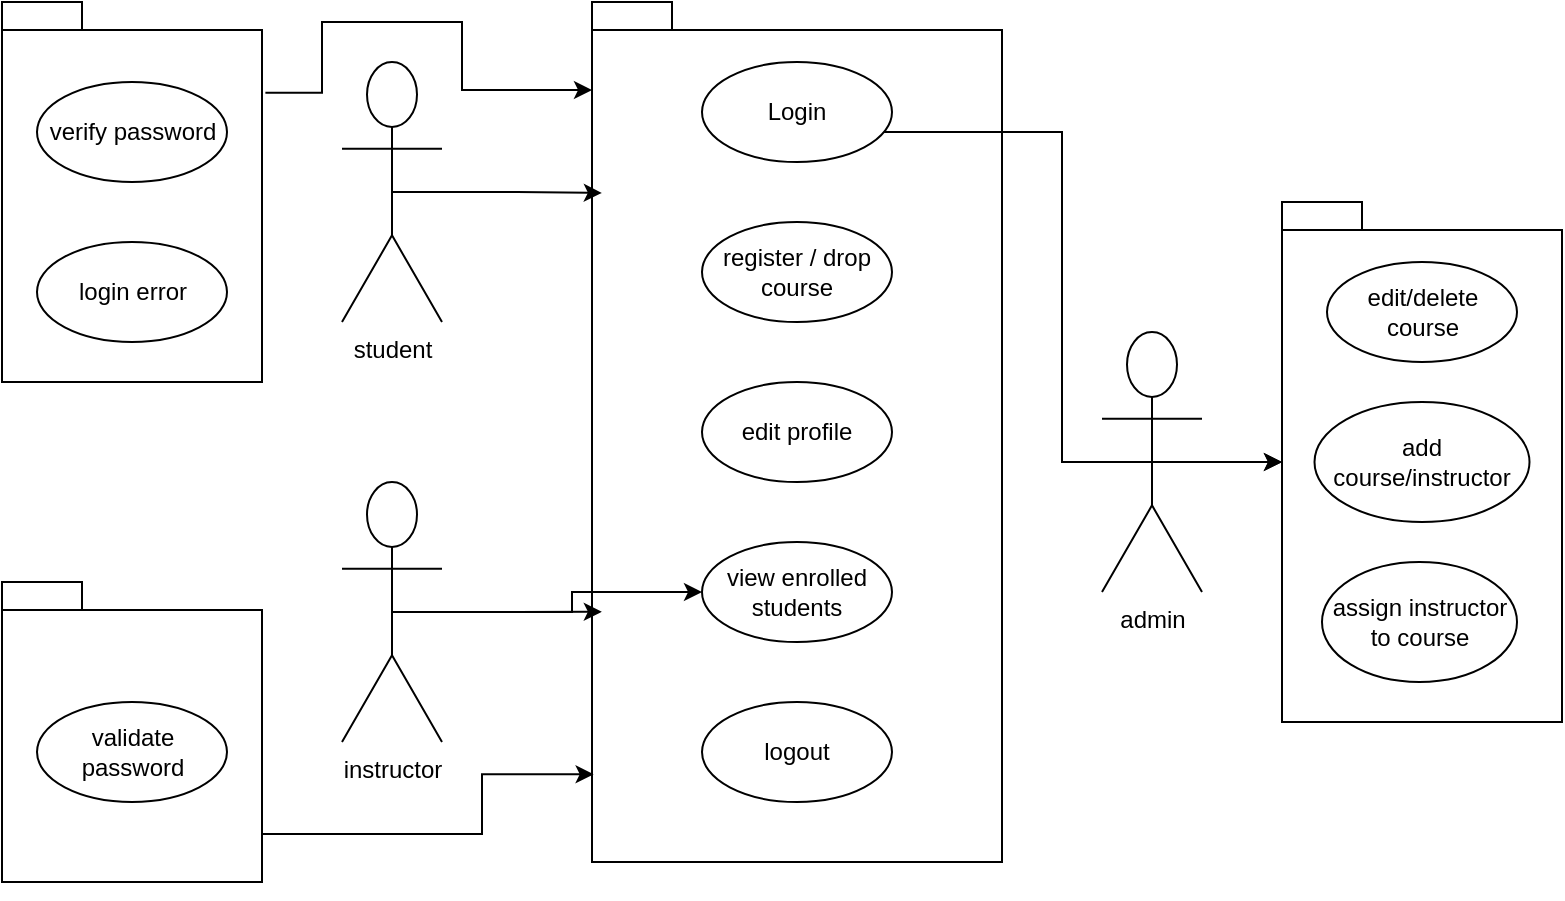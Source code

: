 <mxfile version="21.1.0" type="github">
  <diagram name="Page-1" id="7_4E7ZVMQ_uhjPQ3NrtN">
    <mxGraphModel dx="1154" dy="553" grid="1" gridSize="10" guides="1" tooltips="1" connect="1" arrows="1" fold="1" page="1" pageScale="1" pageWidth="850" pageHeight="1100" math="0" shadow="0">
      <root>
        <mxCell id="0" />
        <mxCell id="1" parent="0" />
        <mxCell id="io4pZTeNRwslbjd337kG-1" value="student" style="shape=umlActor;verticalLabelPosition=bottom;verticalAlign=top;html=1;outlineConnect=0;" vertex="1" parent="1">
          <mxGeometry x="220" y="350" width="50" height="130" as="geometry" />
        </mxCell>
        <mxCell id="io4pZTeNRwslbjd337kG-24" style="edgeStyle=orthogonalEdgeStyle;rounded=0;orthogonalLoop=1;jettySize=auto;html=1;" edge="1" parent="1" source="io4pZTeNRwslbjd337kG-2" target="io4pZTeNRwslbjd337kG-11">
          <mxGeometry relative="1" as="geometry">
            <mxPoint x="580" y="560" as="targetPoint" />
          </mxGeometry>
        </mxCell>
        <mxCell id="io4pZTeNRwslbjd337kG-2" value="admin" style="shape=umlActor;verticalLabelPosition=bottom;verticalAlign=top;html=1;outlineConnect=0;" vertex="1" parent="1">
          <mxGeometry x="600" y="485" width="50" height="130" as="geometry" />
        </mxCell>
        <mxCell id="io4pZTeNRwslbjd337kG-4" value="instructor" style="shape=umlActor;verticalLabelPosition=bottom;verticalAlign=top;html=1;outlineConnect=0;" vertex="1" parent="1">
          <mxGeometry x="220" y="560" width="50" height="130" as="geometry" />
        </mxCell>
        <mxCell id="io4pZTeNRwslbjd337kG-8" value="" style="shape=folder;fontStyle=1;spacingTop=10;tabWidth=40;tabHeight=14;tabPosition=left;html=1;whiteSpace=wrap;" vertex="1" parent="1">
          <mxGeometry x="345" y="320" width="205" height="430" as="geometry" />
        </mxCell>
        <mxCell id="io4pZTeNRwslbjd337kG-31" style="edgeStyle=orthogonalEdgeStyle;rounded=0;orthogonalLoop=1;jettySize=auto;html=1;exitX=0;exitY=0;exitDx=130;exitDy=146;exitPerimeter=0;entryX=0.004;entryY=0.898;entryDx=0;entryDy=0;entryPerimeter=0;" edge="1" parent="1" source="io4pZTeNRwslbjd337kG-9" target="io4pZTeNRwslbjd337kG-8">
          <mxGeometry relative="1" as="geometry">
            <Array as="points">
              <mxPoint x="290" y="736" />
              <mxPoint x="290" y="706" />
            </Array>
          </mxGeometry>
        </mxCell>
        <mxCell id="io4pZTeNRwslbjd337kG-9" value="" style="shape=folder;fontStyle=1;spacingTop=10;tabWidth=40;tabHeight=14;tabPosition=left;html=1;whiteSpace=wrap;" vertex="1" parent="1">
          <mxGeometry x="50" y="610" width="130" height="150" as="geometry" />
        </mxCell>
        <mxCell id="io4pZTeNRwslbjd337kG-11" value="" style="shape=folder;fontStyle=1;spacingTop=10;tabWidth=40;tabHeight=14;tabPosition=left;html=1;whiteSpace=wrap;" vertex="1" parent="1">
          <mxGeometry x="690" y="420" width="140" height="260" as="geometry" />
        </mxCell>
        <mxCell id="io4pZTeNRwslbjd337kG-15" value="validate password" style="ellipse;whiteSpace=wrap;html=1;" vertex="1" parent="1">
          <mxGeometry x="67.5" y="670" width="95" height="50" as="geometry" />
        </mxCell>
        <mxCell id="io4pZTeNRwslbjd337kG-27" style="edgeStyle=orthogonalEdgeStyle;rounded=0;orthogonalLoop=1;jettySize=auto;html=1;exitX=1.013;exitY=0.239;exitDx=0;exitDy=0;exitPerimeter=0;" edge="1" parent="1" source="io4pZTeNRwslbjd337kG-16" target="io4pZTeNRwslbjd337kG-8">
          <mxGeometry relative="1" as="geometry">
            <mxPoint x="340" y="364" as="targetPoint" />
            <Array as="points">
              <mxPoint x="210" y="365" />
              <mxPoint x="210" y="330" />
              <mxPoint x="280" y="330" />
              <mxPoint x="280" y="364" />
            </Array>
          </mxGeometry>
        </mxCell>
        <mxCell id="io4pZTeNRwslbjd337kG-16" value="" style="shape=folder;fontStyle=1;spacingTop=10;tabWidth=40;tabHeight=14;tabPosition=left;html=1;whiteSpace=wrap;" vertex="1" parent="1">
          <mxGeometry x="50" y="320" width="130" height="190" as="geometry" />
        </mxCell>
        <mxCell id="io4pZTeNRwslbjd337kG-17" value="login error" style="ellipse;whiteSpace=wrap;html=1;" vertex="1" parent="1">
          <mxGeometry x="67.5" y="440" width="95" height="50" as="geometry" />
        </mxCell>
        <mxCell id="io4pZTeNRwslbjd337kG-18" value="verify password" style="ellipse;whiteSpace=wrap;html=1;" vertex="1" parent="1">
          <mxGeometry x="67.5" y="360" width="95" height="50" as="geometry" />
        </mxCell>
        <mxCell id="io4pZTeNRwslbjd337kG-23" style="edgeStyle=orthogonalEdgeStyle;rounded=0;orthogonalLoop=1;jettySize=auto;html=1;entryX=0;entryY=0.5;entryDx=0;entryDy=0;entryPerimeter=0;" edge="1" parent="1" source="io4pZTeNRwslbjd337kG-19" target="io4pZTeNRwslbjd337kG-11">
          <mxGeometry relative="1" as="geometry">
            <mxPoint x="650" y="550" as="targetPoint" />
            <Array as="points">
              <mxPoint x="580" y="385" />
              <mxPoint x="580" y="550" />
            </Array>
          </mxGeometry>
        </mxCell>
        <mxCell id="io4pZTeNRwslbjd337kG-19" value="Login" style="ellipse;whiteSpace=wrap;html=1;" vertex="1" parent="1">
          <mxGeometry x="400" y="350" width="95" height="50" as="geometry" />
        </mxCell>
        <mxCell id="io4pZTeNRwslbjd337kG-20" value="register / drop course" style="ellipse;whiteSpace=wrap;html=1;" vertex="1" parent="1">
          <mxGeometry x="400" y="430" width="95" height="50" as="geometry" />
        </mxCell>
        <mxCell id="io4pZTeNRwslbjd337kG-21" value="edit profile" style="ellipse;whiteSpace=wrap;html=1;" vertex="1" parent="1">
          <mxGeometry x="400" y="510" width="95" height="50" as="geometry" />
        </mxCell>
        <mxCell id="io4pZTeNRwslbjd337kG-22" value="view enrolled students" style="ellipse;whiteSpace=wrap;html=1;" vertex="1" parent="1">
          <mxGeometry x="400" y="590" width="95" height="50" as="geometry" />
        </mxCell>
        <mxCell id="io4pZTeNRwslbjd337kG-25" value="edit/delete course" style="ellipse;whiteSpace=wrap;html=1;" vertex="1" parent="1">
          <mxGeometry x="712.5" y="450" width="95" height="50" as="geometry" />
        </mxCell>
        <mxCell id="io4pZTeNRwslbjd337kG-26" value="add course/instructor" style="ellipse;whiteSpace=wrap;html=1;" vertex="1" parent="1">
          <mxGeometry x="706.25" y="520" width="107.5" height="60" as="geometry" />
        </mxCell>
        <mxCell id="io4pZTeNRwslbjd337kG-32" value="assign instructor to course" style="ellipse;whiteSpace=wrap;html=1;" vertex="1" parent="1">
          <mxGeometry x="710" y="600" width="97.5" height="60" as="geometry" />
        </mxCell>
        <mxCell id="io4pZTeNRwslbjd337kG-33" value="logout" style="ellipse;whiteSpace=wrap;html=1;" vertex="1" parent="1">
          <mxGeometry x="400" y="670" width="95" height="50" as="geometry" />
        </mxCell>
        <mxCell id="io4pZTeNRwslbjd337kG-34" style="edgeStyle=orthogonalEdgeStyle;rounded=0;orthogonalLoop=1;jettySize=auto;html=1;exitX=0.5;exitY=1;exitDx=0;exitDy=0;exitPerimeter=0;" edge="1" parent="1" source="io4pZTeNRwslbjd337kG-9" target="io4pZTeNRwslbjd337kG-9">
          <mxGeometry relative="1" as="geometry" />
        </mxCell>
        <mxCell id="io4pZTeNRwslbjd337kG-29" style="edgeStyle=orthogonalEdgeStyle;rounded=0;orthogonalLoop=1;jettySize=auto;html=1;entryX=0;entryY=0.5;entryDx=0;entryDy=0;" edge="1" parent="1" source="io4pZTeNRwslbjd337kG-4" target="io4pZTeNRwslbjd337kG-22">
          <mxGeometry relative="1" as="geometry" />
        </mxCell>
        <mxCell id="io4pZTeNRwslbjd337kG-35" style="edgeStyle=orthogonalEdgeStyle;rounded=0;orthogonalLoop=1;jettySize=auto;html=1;exitX=0.5;exitY=0.5;exitDx=0;exitDy=0;exitPerimeter=0;entryX=0.024;entryY=0.709;entryDx=0;entryDy=0;entryPerimeter=0;" edge="1" parent="1" source="io4pZTeNRwslbjd337kG-4" target="io4pZTeNRwslbjd337kG-8">
          <mxGeometry relative="1" as="geometry" />
        </mxCell>
        <mxCell id="io4pZTeNRwslbjd337kG-37" style="edgeStyle=orthogonalEdgeStyle;rounded=0;orthogonalLoop=1;jettySize=auto;html=1;exitX=0.5;exitY=0.5;exitDx=0;exitDy=0;exitPerimeter=0;entryX=0.024;entryY=0.222;entryDx=0;entryDy=0;entryPerimeter=0;" edge="1" parent="1" source="io4pZTeNRwslbjd337kG-1" target="io4pZTeNRwslbjd337kG-8">
          <mxGeometry relative="1" as="geometry" />
        </mxCell>
      </root>
    </mxGraphModel>
  </diagram>
</mxfile>

